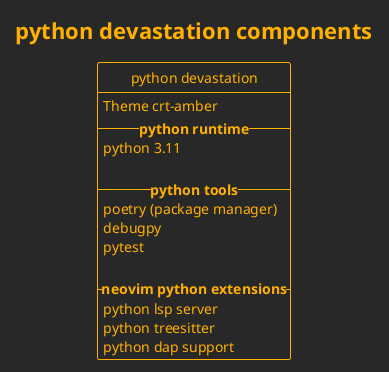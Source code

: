 @startuml python_architecture

!theme crt-amber

title python devastation components

hide circle
hide stereotypes

class "python devastation" as PyDev {
  Theme crt-amber
  -- <b>python runtime</b> --
  python 3.11
  
  -- <b>python tools</b> --
  poetry (package manager)
  debugpy
  pytest
  
  -- <b>neovim python extensions</b> --
  python lsp server
  python treesitter
  python dap support
}

@enduml
